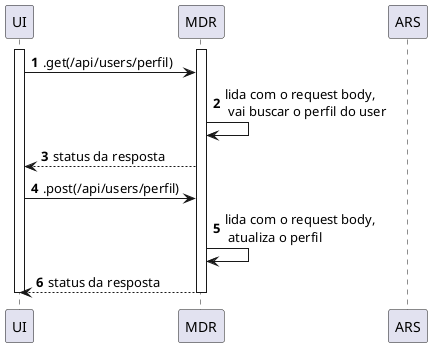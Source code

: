 @startuml
autonumber
'hide footbox

participant "UI" as ui
participant "MDR" as mdr
participant "ARS" as ars


activate ui
activate mdr
ui->mdr: .get(/api/users/perfil)
mdr->mdr: lida com o request body,\n vai buscar o perfil do user
mdr-->ui: status da resposta
ui->mdr: .post(/api/users/perfil)
mdr->mdr: lida com o request body,\n atualiza o perfil
mdr-->ui: status da resposta
deactivate ui
deactivate mdr
@enduml
